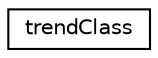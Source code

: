 digraph "Иерархия классов. Графический вид."
{
  edge [fontname="Helvetica",fontsize="10",labelfontname="Helvetica",labelfontsize="10"];
  node [fontname="Helvetica",fontsize="10",shape=record];
  rankdir="LR";
  Node0 [label="trendClass",height=0.2,width=0.4,color="black", fillcolor="white", style="filled",URL="$classtrend_class.html"];
}
